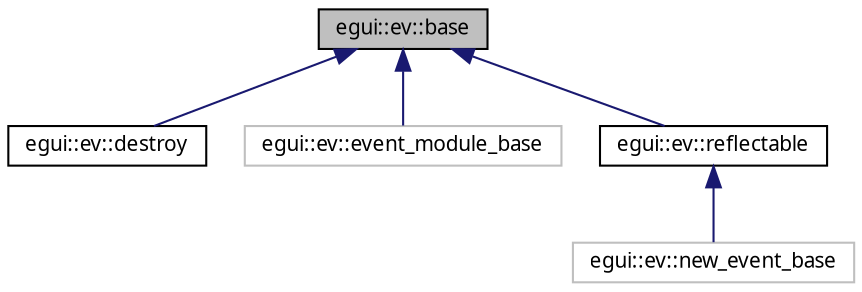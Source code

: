 digraph G
{
  edge [fontname="FreeSans.ttf",fontsize=10,labelfontname="FreeSans.ttf",labelfontsize=10];
  node [fontname="FreeSans.ttf",fontsize=10,shape=record];
  Node1 [label="egui::ev::base",height=0.2,width=0.4,color="black", fillcolor="grey75", style="filled" fontcolor="black"];
  Node1 -> Node2 [dir=back,color="midnightblue",fontsize=10,style="solid",fontname="FreeSans.ttf"];
  Node2 [label="egui::ev::destroy",height=0.2,width=0.4,color="black", fillcolor="white", style="filled",URL="$structegui_1_1ev_1_1destroy.html"];
  Node1 -> Node3 [dir=back,color="midnightblue",fontsize=10,style="solid",fontname="FreeSans.ttf"];
  Node3 [label="egui::ev::event_module_base",height=0.2,width=0.4,color="grey75", fillcolor="white", style="filled"];
  Node1 -> Node4 [dir=back,color="midnightblue",fontsize=10,style="solid",fontname="FreeSans.ttf"];
  Node4 [label="egui::ev::reflectable",height=0.2,width=0.4,color="black", fillcolor="white", style="filled",URL="$structegui_1_1ev_1_1reflectable.html"];
  Node4 -> Node5 [dir=back,color="midnightblue",fontsize=10,style="solid",fontname="FreeSans.ttf"];
  Node5 [label="egui::ev::new_event_base",height=0.2,width=0.4,color="grey75", fillcolor="white", style="filled"];
}
